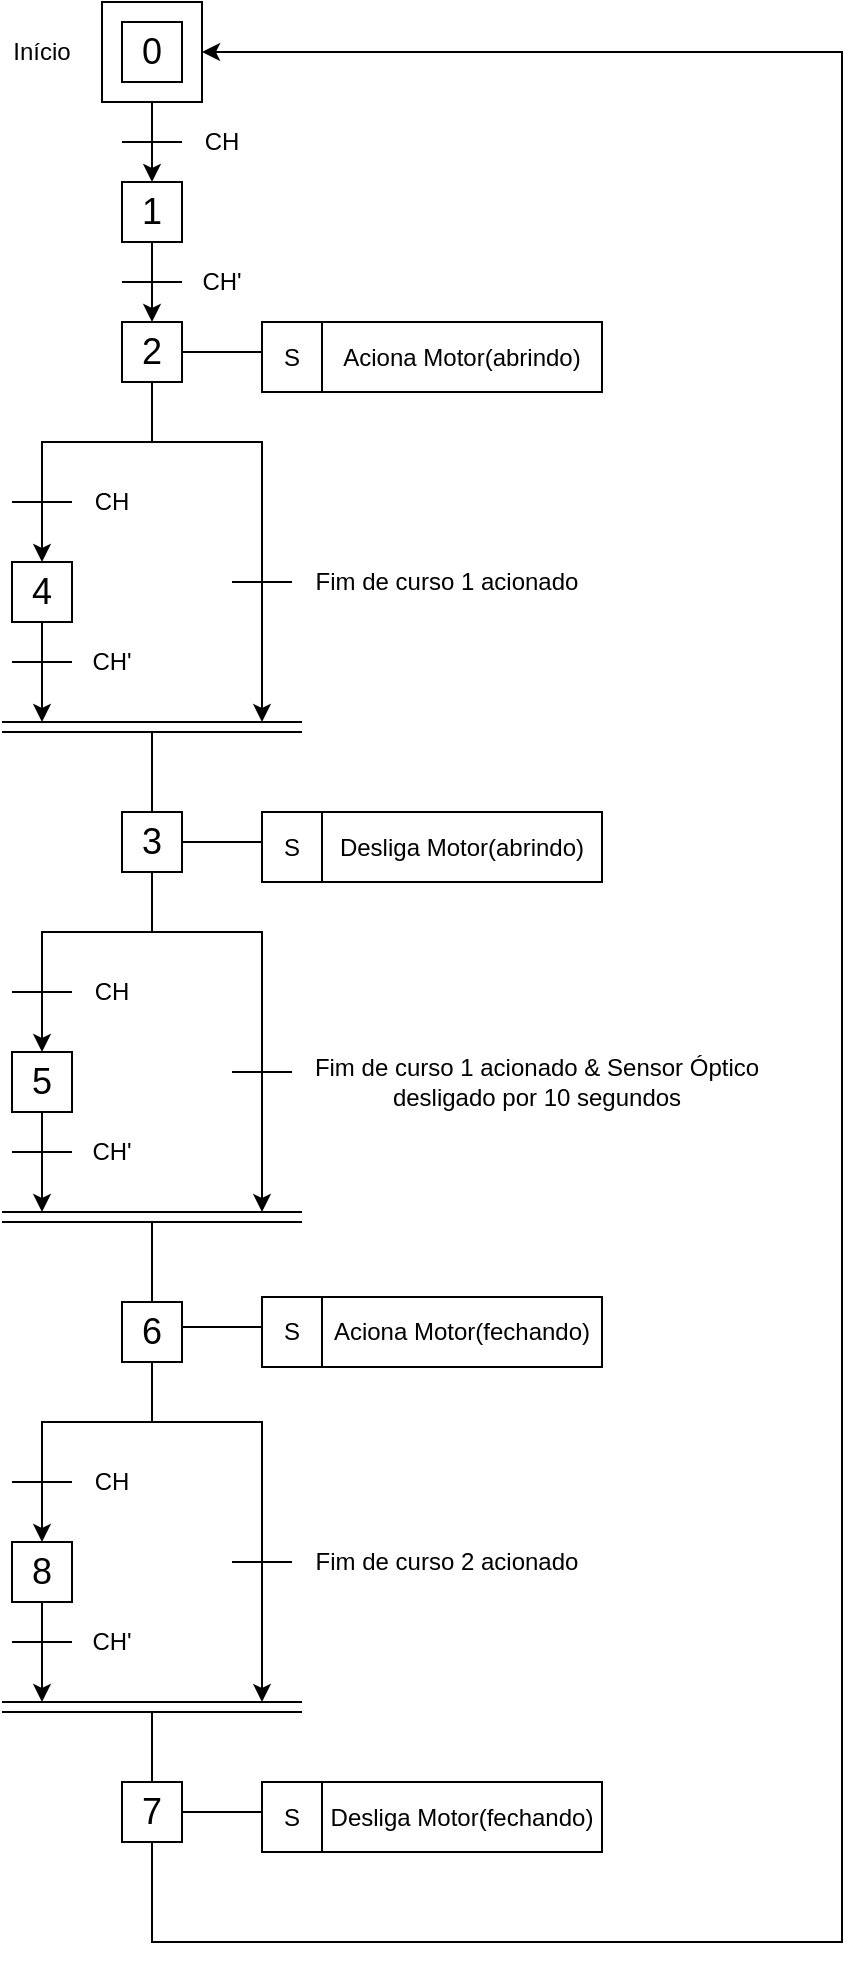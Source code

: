 <mxfile version="28.2.5">
  <diagram name="Página-1" id="xCX05FRLR23x_GqULnEx">
    <mxGraphModel dx="938" dy="614" grid="1" gridSize="10" guides="1" tooltips="1" connect="1" arrows="1" fold="1" page="1" pageScale="1" pageWidth="827" pageHeight="1169" math="0" shadow="0">
      <root>
        <mxCell id="0" />
        <mxCell id="1" parent="0" />
        <mxCell id="bbknKQI-rVNYDnJI7wuC-2" value="" style="whiteSpace=wrap;html=1;aspect=fixed;" parent="1" vertex="1">
          <mxGeometry x="70" y="30" width="50" height="50" as="geometry" />
        </mxCell>
        <mxCell id="bbknKQI-rVNYDnJI7wuC-1" value="&lt;font style=&quot;font-size: 18px;&quot;&gt;0&lt;/font&gt;" style="whiteSpace=wrap;html=1;aspect=fixed;" parent="1" vertex="1">
          <mxGeometry x="80" y="40" width="30" height="30" as="geometry" />
        </mxCell>
        <mxCell id="bbknKQI-rVNYDnJI7wuC-3" value="&lt;font style=&quot;font-size: 18px;&quot;&gt;1&lt;/font&gt;" style="whiteSpace=wrap;html=1;aspect=fixed;" parent="1" vertex="1">
          <mxGeometry x="80" y="120" width="30" height="30" as="geometry" />
        </mxCell>
        <mxCell id="bbknKQI-rVNYDnJI7wuC-4" value="&lt;font style=&quot;font-size: 18px;&quot;&gt;7&lt;/font&gt;" style="whiteSpace=wrap;html=1;aspect=fixed;" parent="1" vertex="1">
          <mxGeometry x="80" y="920" width="30" height="30" as="geometry" />
        </mxCell>
        <mxCell id="bbknKQI-rVNYDnJI7wuC-5" value="" style="endArrow=classic;html=1;rounded=0;exitX=0.5;exitY=1;exitDx=0;exitDy=0;entryX=0.5;entryY=0;entryDx=0;entryDy=0;" parent="1" source="bbknKQI-rVNYDnJI7wuC-2" target="bbknKQI-rVNYDnJI7wuC-3" edge="1">
          <mxGeometry width="50" height="50" relative="1" as="geometry">
            <mxPoint x="180" y="290" as="sourcePoint" />
            <mxPoint x="230" y="240" as="targetPoint" />
          </mxGeometry>
        </mxCell>
        <mxCell id="bbknKQI-rVNYDnJI7wuC-6" value="" style="endArrow=none;html=1;rounded=0;" parent="1" edge="1">
          <mxGeometry width="50" height="50" relative="1" as="geometry">
            <mxPoint x="80" y="100" as="sourcePoint" />
            <mxPoint x="110" y="100" as="targetPoint" />
          </mxGeometry>
        </mxCell>
        <mxCell id="bbknKQI-rVNYDnJI7wuC-7" value="CH" style="text;html=1;align=center;verticalAlign=middle;whiteSpace=wrap;rounded=0;" parent="1" vertex="1">
          <mxGeometry x="120" y="90" width="20" height="20" as="geometry" />
        </mxCell>
        <mxCell id="bbknKQI-rVNYDnJI7wuC-8" value="&lt;font style=&quot;font-size: 18px;&quot;&gt;2&lt;/font&gt;" style="whiteSpace=wrap;html=1;aspect=fixed;" parent="1" vertex="1">
          <mxGeometry x="80" y="190" width="30" height="30" as="geometry" />
        </mxCell>
        <mxCell id="bbknKQI-rVNYDnJI7wuC-9" value="" style="endArrow=classic;html=1;rounded=0;exitX=0.5;exitY=1;exitDx=0;exitDy=0;entryX=0.5;entryY=0;entryDx=0;entryDy=0;" parent="1" edge="1">
          <mxGeometry width="50" height="50" relative="1" as="geometry">
            <mxPoint x="95" y="150" as="sourcePoint" />
            <mxPoint x="95" y="190" as="targetPoint" />
          </mxGeometry>
        </mxCell>
        <mxCell id="bbknKQI-rVNYDnJI7wuC-10" value="" style="endArrow=none;html=1;rounded=0;" parent="1" edge="1">
          <mxGeometry width="50" height="50" relative="1" as="geometry">
            <mxPoint x="80" y="170" as="sourcePoint" />
            <mxPoint x="110" y="170" as="targetPoint" />
          </mxGeometry>
        </mxCell>
        <mxCell id="bbknKQI-rVNYDnJI7wuC-11" value="CH&#39;" style="text;html=1;align=center;verticalAlign=middle;whiteSpace=wrap;rounded=0;" parent="1" vertex="1">
          <mxGeometry x="120" y="160" width="20" height="20" as="geometry" />
        </mxCell>
        <mxCell id="bbknKQI-rVNYDnJI7wuC-12" value="" style="endArrow=none;html=1;rounded=0;exitX=1;exitY=0.5;exitDx=0;exitDy=0;" parent="1" source="bbknKQI-rVNYDnJI7wuC-8" edge="1">
          <mxGeometry width="50" height="50" relative="1" as="geometry">
            <mxPoint x="260" y="240" as="sourcePoint" />
            <mxPoint x="150" y="205" as="targetPoint" />
          </mxGeometry>
        </mxCell>
        <mxCell id="bbknKQI-rVNYDnJI7wuC-13" value="&lt;font style=&quot;font-size: 12px;&quot;&gt;Aciona Motor(abrindo)&lt;/font&gt;" style="rounded=0;whiteSpace=wrap;html=1;" parent="1" vertex="1">
          <mxGeometry x="180" y="190" width="140" height="35" as="geometry" />
        </mxCell>
        <mxCell id="bbknKQI-rVNYDnJI7wuC-15" value="S" style="rounded=0;whiteSpace=wrap;html=1;" parent="1" vertex="1">
          <mxGeometry x="150" y="190" width="30" height="35" as="geometry" />
        </mxCell>
        <mxCell id="bbknKQI-rVNYDnJI7wuC-16" value="&lt;div&gt;&lt;font style=&quot;font-size: 18px;&quot;&gt;4&lt;/font&gt;&lt;/div&gt;" style="whiteSpace=wrap;html=1;aspect=fixed;" parent="1" vertex="1">
          <mxGeometry x="25" y="310" width="30" height="30" as="geometry" />
        </mxCell>
        <mxCell id="bbknKQI-rVNYDnJI7wuC-17" value="&lt;font style=&quot;font-size: 18px;&quot;&gt;3&lt;/font&gt;" style="whiteSpace=wrap;html=1;aspect=fixed;" parent="1" vertex="1">
          <mxGeometry x="80" y="435" width="30" height="30" as="geometry" />
        </mxCell>
        <mxCell id="bbknKQI-rVNYDnJI7wuC-19" value="" style="endArrow=none;html=1;rounded=0;exitX=0.5;exitY=1;exitDx=0;exitDy=0;" parent="1" source="bbknKQI-rVNYDnJI7wuC-8" edge="1">
          <mxGeometry width="50" height="50" relative="1" as="geometry">
            <mxPoint x="260" y="270" as="sourcePoint" />
            <mxPoint x="95" y="250" as="targetPoint" />
          </mxGeometry>
        </mxCell>
        <mxCell id="bbknKQI-rVNYDnJI7wuC-21" value="" style="endArrow=classic;html=1;rounded=0;entryX=0.5;entryY=0;entryDx=0;entryDy=0;" parent="1" target="bbknKQI-rVNYDnJI7wuC-16" edge="1">
          <mxGeometry width="50" height="50" relative="1" as="geometry">
            <mxPoint x="100" y="250" as="sourcePoint" />
            <mxPoint x="310" y="210" as="targetPoint" />
            <Array as="points">
              <mxPoint x="40" y="250" />
            </Array>
          </mxGeometry>
        </mxCell>
        <mxCell id="bbknKQI-rVNYDnJI7wuC-23" value="" style="endArrow=none;html=1;rounded=0;" parent="1" edge="1">
          <mxGeometry width="50" height="50" relative="1" as="geometry">
            <mxPoint x="135" y="320" as="sourcePoint" />
            <mxPoint x="165" y="320" as="targetPoint" />
          </mxGeometry>
        </mxCell>
        <mxCell id="bbknKQI-rVNYDnJI7wuC-24" value="Fim de curso 1 acionado" style="text;html=1;align=center;verticalAlign=middle;whiteSpace=wrap;rounded=0;" parent="1" vertex="1">
          <mxGeometry x="175" y="310" width="135" height="20" as="geometry" />
        </mxCell>
        <mxCell id="bbknKQI-rVNYDnJI7wuC-25" value="" style="endArrow=none;html=1;rounded=0;" parent="1" edge="1">
          <mxGeometry width="50" height="50" relative="1" as="geometry">
            <mxPoint x="25" y="280" as="sourcePoint" />
            <mxPoint x="55" y="280" as="targetPoint" />
          </mxGeometry>
        </mxCell>
        <mxCell id="bbknKQI-rVNYDnJI7wuC-26" value="CH" style="text;html=1;align=center;verticalAlign=middle;whiteSpace=wrap;rounded=0;" parent="1" vertex="1">
          <mxGeometry x="65" y="270" width="20" height="20" as="geometry" />
        </mxCell>
        <mxCell id="bbknKQI-rVNYDnJI7wuC-28" value="" style="endArrow=classic;html=1;rounded=0;exitX=0.5;exitY=1;exitDx=0;exitDy=0;" parent="1" source="bbknKQI-rVNYDnJI7wuC-16" edge="1">
          <mxGeometry width="50" height="50" relative="1" as="geometry">
            <mxPoint x="260" y="440" as="sourcePoint" />
            <mxPoint x="40" y="390" as="targetPoint" />
          </mxGeometry>
        </mxCell>
        <mxCell id="bbknKQI-rVNYDnJI7wuC-30" value="" style="endArrow=none;html=1;rounded=0;" parent="1" edge="1">
          <mxGeometry width="50" height="50" relative="1" as="geometry">
            <mxPoint x="25" y="360" as="sourcePoint" />
            <mxPoint x="55" y="360" as="targetPoint" />
          </mxGeometry>
        </mxCell>
        <mxCell id="bbknKQI-rVNYDnJI7wuC-31" value="CH&#39;" style="text;html=1;align=center;verticalAlign=middle;whiteSpace=wrap;rounded=0;" parent="1" vertex="1">
          <mxGeometry x="65" y="350" width="20" height="20" as="geometry" />
        </mxCell>
        <mxCell id="bbknKQI-rVNYDnJI7wuC-34" value="" style="endArrow=none;html=1;rounded=0;" parent="1" edge="1">
          <mxGeometry width="50" height="50" relative="1" as="geometry">
            <mxPoint x="20" y="390" as="sourcePoint" />
            <mxPoint x="170" y="390" as="targetPoint" />
          </mxGeometry>
        </mxCell>
        <mxCell id="bbknKQI-rVNYDnJI7wuC-37" value="" style="endArrow=none;html=1;rounded=0;exitX=1;exitY=0.5;exitDx=0;exitDy=0;" parent="1" edge="1">
          <mxGeometry width="50" height="50" relative="1" as="geometry">
            <mxPoint x="110" y="450" as="sourcePoint" />
            <mxPoint x="150" y="450" as="targetPoint" />
          </mxGeometry>
        </mxCell>
        <mxCell id="bbknKQI-rVNYDnJI7wuC-38" value="Desliga Motor(abrindo)" style="rounded=0;whiteSpace=wrap;html=1;" parent="1" vertex="1">
          <mxGeometry x="180" y="435" width="140" height="35" as="geometry" />
        </mxCell>
        <mxCell id="bbknKQI-rVNYDnJI7wuC-39" value="S" style="rounded=0;whiteSpace=wrap;html=1;" parent="1" vertex="1">
          <mxGeometry x="150" y="435" width="30" height="35" as="geometry" />
        </mxCell>
        <mxCell id="bbknKQI-rVNYDnJI7wuC-40" value="" style="endArrow=none;html=1;rounded=0;" parent="1" edge="1">
          <mxGeometry width="50" height="50" relative="1" as="geometry">
            <mxPoint x="20" y="395" as="sourcePoint" />
            <mxPoint x="170" y="395" as="targetPoint" />
          </mxGeometry>
        </mxCell>
        <mxCell id="bbknKQI-rVNYDnJI7wuC-44" value="" style="endArrow=classic;html=1;rounded=0;" parent="1" edge="1">
          <mxGeometry width="50" height="50" relative="1" as="geometry">
            <mxPoint x="100" y="250" as="sourcePoint" />
            <mxPoint x="150" y="390" as="targetPoint" />
            <Array as="points">
              <mxPoint x="150" y="250" />
            </Array>
          </mxGeometry>
        </mxCell>
        <mxCell id="bbknKQI-rVNYDnJI7wuC-45" value="" style="endArrow=none;html=1;rounded=0;entryX=0.5;entryY=0;entryDx=0;entryDy=0;" parent="1" target="bbknKQI-rVNYDnJI7wuC-17" edge="1">
          <mxGeometry width="50" height="50" relative="1" as="geometry">
            <mxPoint x="95" y="395" as="sourcePoint" />
            <mxPoint x="170" y="405" as="targetPoint" />
          </mxGeometry>
        </mxCell>
        <mxCell id="bbknKQI-rVNYDnJI7wuC-46" value="&lt;font style=&quot;font-size: 18px;&quot;&gt;5&lt;/font&gt;" style="whiteSpace=wrap;html=1;aspect=fixed;" parent="1" vertex="1">
          <mxGeometry x="25" y="555" width="30" height="30" as="geometry" />
        </mxCell>
        <mxCell id="bbknKQI-rVNYDnJI7wuC-47" value="" style="endArrow=none;html=1;rounded=0;exitX=0.5;exitY=1;exitDx=0;exitDy=0;" parent="1" edge="1">
          <mxGeometry width="50" height="50" relative="1" as="geometry">
            <mxPoint x="95" y="465" as="sourcePoint" />
            <mxPoint x="95" y="495" as="targetPoint" />
          </mxGeometry>
        </mxCell>
        <mxCell id="bbknKQI-rVNYDnJI7wuC-48" value="" style="endArrow=classic;html=1;rounded=0;entryX=0.5;entryY=0;entryDx=0;entryDy=0;" parent="1" target="bbknKQI-rVNYDnJI7wuC-46" edge="1">
          <mxGeometry width="50" height="50" relative="1" as="geometry">
            <mxPoint x="100" y="495" as="sourcePoint" />
            <mxPoint x="310" y="455" as="targetPoint" />
            <Array as="points">
              <mxPoint x="40" y="495" />
            </Array>
          </mxGeometry>
        </mxCell>
        <mxCell id="bbknKQI-rVNYDnJI7wuC-49" value="" style="endArrow=none;html=1;rounded=0;" parent="1" edge="1">
          <mxGeometry width="50" height="50" relative="1" as="geometry">
            <mxPoint x="135" y="565" as="sourcePoint" />
            <mxPoint x="165" y="565" as="targetPoint" />
          </mxGeometry>
        </mxCell>
        <mxCell id="bbknKQI-rVNYDnJI7wuC-50" value="Fim de curso 1 acionado &amp;amp; Sensor Óptico desligado por 10 segundos" style="text;html=1;align=center;verticalAlign=middle;whiteSpace=wrap;rounded=0;" parent="1" vertex="1">
          <mxGeometry x="175" y="560" width="225" height="20" as="geometry" />
        </mxCell>
        <mxCell id="bbknKQI-rVNYDnJI7wuC-51" value="" style="endArrow=none;html=1;rounded=0;" parent="1" edge="1">
          <mxGeometry width="50" height="50" relative="1" as="geometry">
            <mxPoint x="25" y="525" as="sourcePoint" />
            <mxPoint x="55" y="525" as="targetPoint" />
          </mxGeometry>
        </mxCell>
        <mxCell id="bbknKQI-rVNYDnJI7wuC-52" value="CH" style="text;html=1;align=center;verticalAlign=middle;whiteSpace=wrap;rounded=0;" parent="1" vertex="1">
          <mxGeometry x="65" y="515" width="20" height="20" as="geometry" />
        </mxCell>
        <mxCell id="bbknKQI-rVNYDnJI7wuC-53" value="" style="endArrow=classic;html=1;rounded=0;exitX=0.5;exitY=1;exitDx=0;exitDy=0;" parent="1" source="bbknKQI-rVNYDnJI7wuC-46" edge="1">
          <mxGeometry width="50" height="50" relative="1" as="geometry">
            <mxPoint x="260" y="685" as="sourcePoint" />
            <mxPoint x="40" y="635" as="targetPoint" />
          </mxGeometry>
        </mxCell>
        <mxCell id="bbknKQI-rVNYDnJI7wuC-54" value="" style="endArrow=none;html=1;rounded=0;" parent="1" edge="1">
          <mxGeometry width="50" height="50" relative="1" as="geometry">
            <mxPoint x="25" y="605" as="sourcePoint" />
            <mxPoint x="55" y="605" as="targetPoint" />
          </mxGeometry>
        </mxCell>
        <mxCell id="bbknKQI-rVNYDnJI7wuC-55" value="CH&#39;" style="text;html=1;align=center;verticalAlign=middle;whiteSpace=wrap;rounded=0;" parent="1" vertex="1">
          <mxGeometry x="65" y="595" width="20" height="20" as="geometry" />
        </mxCell>
        <mxCell id="bbknKQI-rVNYDnJI7wuC-56" value="" style="endArrow=none;html=1;rounded=0;" parent="1" edge="1">
          <mxGeometry width="50" height="50" relative="1" as="geometry">
            <mxPoint x="20" y="635" as="sourcePoint" />
            <mxPoint x="170" y="635" as="targetPoint" />
          </mxGeometry>
        </mxCell>
        <mxCell id="bbknKQI-rVNYDnJI7wuC-57" value="" style="endArrow=none;html=1;rounded=0;" parent="1" edge="1">
          <mxGeometry width="50" height="50" relative="1" as="geometry">
            <mxPoint x="20" y="640" as="sourcePoint" />
            <mxPoint x="170" y="640" as="targetPoint" />
          </mxGeometry>
        </mxCell>
        <mxCell id="bbknKQI-rVNYDnJI7wuC-58" value="" style="endArrow=classic;html=1;rounded=0;" parent="1" edge="1">
          <mxGeometry width="50" height="50" relative="1" as="geometry">
            <mxPoint x="100" y="495" as="sourcePoint" />
            <mxPoint x="150" y="635" as="targetPoint" />
            <Array as="points">
              <mxPoint x="150" y="495" />
            </Array>
          </mxGeometry>
        </mxCell>
        <mxCell id="bbknKQI-rVNYDnJI7wuC-59" value="" style="endArrow=none;html=1;rounded=0;entryX=0.5;entryY=0;entryDx=0;entryDy=0;" parent="1" edge="1">
          <mxGeometry width="50" height="50" relative="1" as="geometry">
            <mxPoint x="95" y="640" as="sourcePoint" />
            <mxPoint x="95" y="680" as="targetPoint" />
          </mxGeometry>
        </mxCell>
        <mxCell id="bbknKQI-rVNYDnJI7wuC-60" value="&lt;font style=&quot;font-size: 18px;&quot;&gt;6&lt;/font&gt;" style="whiteSpace=wrap;html=1;aspect=fixed;" parent="1" vertex="1">
          <mxGeometry x="80" y="680" width="30" height="30" as="geometry" />
        </mxCell>
        <mxCell id="bbknKQI-rVNYDnJI7wuC-61" value="" style="endArrow=none;html=1;rounded=0;exitX=1;exitY=0.5;exitDx=0;exitDy=0;" parent="1" edge="1">
          <mxGeometry width="50" height="50" relative="1" as="geometry">
            <mxPoint x="110" y="692.5" as="sourcePoint" />
            <mxPoint x="150" y="692.5" as="targetPoint" />
          </mxGeometry>
        </mxCell>
        <mxCell id="bbknKQI-rVNYDnJI7wuC-62" value="Aciona Motor(fechando)" style="rounded=0;whiteSpace=wrap;html=1;" parent="1" vertex="1">
          <mxGeometry x="180" y="677.5" width="140" height="35" as="geometry" />
        </mxCell>
        <mxCell id="bbknKQI-rVNYDnJI7wuC-63" value="S" style="rounded=0;whiteSpace=wrap;html=1;" parent="1" vertex="1">
          <mxGeometry x="150" y="677.5" width="30" height="35" as="geometry" />
        </mxCell>
        <mxCell id="bbknKQI-rVNYDnJI7wuC-64" value="&lt;font style=&quot;font-size: 18px;&quot;&gt;8&lt;/font&gt;" style="whiteSpace=wrap;html=1;aspect=fixed;" parent="1" vertex="1">
          <mxGeometry x="25" y="800" width="30" height="30" as="geometry" />
        </mxCell>
        <mxCell id="bbknKQI-rVNYDnJI7wuC-65" value="" style="endArrow=none;html=1;rounded=0;exitX=0.5;exitY=1;exitDx=0;exitDy=0;" parent="1" edge="1">
          <mxGeometry width="50" height="50" relative="1" as="geometry">
            <mxPoint x="95" y="710" as="sourcePoint" />
            <mxPoint x="95" y="740" as="targetPoint" />
          </mxGeometry>
        </mxCell>
        <mxCell id="bbknKQI-rVNYDnJI7wuC-66" value="" style="endArrow=classic;html=1;rounded=0;entryX=0.5;entryY=0;entryDx=0;entryDy=0;" parent="1" target="bbknKQI-rVNYDnJI7wuC-64" edge="1">
          <mxGeometry width="50" height="50" relative="1" as="geometry">
            <mxPoint x="100" y="740" as="sourcePoint" />
            <mxPoint x="310" y="700" as="targetPoint" />
            <Array as="points">
              <mxPoint x="40" y="740" />
            </Array>
          </mxGeometry>
        </mxCell>
        <mxCell id="bbknKQI-rVNYDnJI7wuC-67" value="" style="endArrow=none;html=1;rounded=0;" parent="1" edge="1">
          <mxGeometry width="50" height="50" relative="1" as="geometry">
            <mxPoint x="135" y="810" as="sourcePoint" />
            <mxPoint x="165" y="810" as="targetPoint" />
          </mxGeometry>
        </mxCell>
        <mxCell id="bbknKQI-rVNYDnJI7wuC-68" value="Fim de curso 2 acionado" style="text;html=1;align=center;verticalAlign=middle;whiteSpace=wrap;rounded=0;" parent="1" vertex="1">
          <mxGeometry x="175" y="800" width="135" height="20" as="geometry" />
        </mxCell>
        <mxCell id="bbknKQI-rVNYDnJI7wuC-69" value="" style="endArrow=none;html=1;rounded=0;" parent="1" edge="1">
          <mxGeometry width="50" height="50" relative="1" as="geometry">
            <mxPoint x="25" y="770" as="sourcePoint" />
            <mxPoint x="55" y="770" as="targetPoint" />
          </mxGeometry>
        </mxCell>
        <mxCell id="bbknKQI-rVNYDnJI7wuC-70" value="CH" style="text;html=1;align=center;verticalAlign=middle;whiteSpace=wrap;rounded=0;" parent="1" vertex="1">
          <mxGeometry x="65" y="760" width="20" height="20" as="geometry" />
        </mxCell>
        <mxCell id="bbknKQI-rVNYDnJI7wuC-71" value="" style="endArrow=classic;html=1;rounded=0;exitX=0.5;exitY=1;exitDx=0;exitDy=0;" parent="1" source="bbknKQI-rVNYDnJI7wuC-64" edge="1">
          <mxGeometry width="50" height="50" relative="1" as="geometry">
            <mxPoint x="260" y="930" as="sourcePoint" />
            <mxPoint x="40" y="880" as="targetPoint" />
          </mxGeometry>
        </mxCell>
        <mxCell id="bbknKQI-rVNYDnJI7wuC-72" value="" style="endArrow=none;html=1;rounded=0;" parent="1" edge="1">
          <mxGeometry width="50" height="50" relative="1" as="geometry">
            <mxPoint x="25" y="850" as="sourcePoint" />
            <mxPoint x="55" y="850" as="targetPoint" />
          </mxGeometry>
        </mxCell>
        <mxCell id="bbknKQI-rVNYDnJI7wuC-73" value="CH&#39;" style="text;html=1;align=center;verticalAlign=middle;whiteSpace=wrap;rounded=0;" parent="1" vertex="1">
          <mxGeometry x="65" y="840" width="20" height="20" as="geometry" />
        </mxCell>
        <mxCell id="bbknKQI-rVNYDnJI7wuC-74" value="" style="endArrow=none;html=1;rounded=0;" parent="1" edge="1">
          <mxGeometry width="50" height="50" relative="1" as="geometry">
            <mxPoint x="20" y="880" as="sourcePoint" />
            <mxPoint x="170" y="880" as="targetPoint" />
          </mxGeometry>
        </mxCell>
        <mxCell id="bbknKQI-rVNYDnJI7wuC-75" value="" style="endArrow=none;html=1;rounded=0;" parent="1" edge="1">
          <mxGeometry width="50" height="50" relative="1" as="geometry">
            <mxPoint x="20" y="885" as="sourcePoint" />
            <mxPoint x="170" y="885" as="targetPoint" />
          </mxGeometry>
        </mxCell>
        <mxCell id="bbknKQI-rVNYDnJI7wuC-76" value="" style="endArrow=classic;html=1;rounded=0;" parent="1" edge="1">
          <mxGeometry width="50" height="50" relative="1" as="geometry">
            <mxPoint x="100" y="740" as="sourcePoint" />
            <mxPoint x="150" y="880" as="targetPoint" />
            <Array as="points">
              <mxPoint x="150" y="740" />
            </Array>
          </mxGeometry>
        </mxCell>
        <mxCell id="bbknKQI-rVNYDnJI7wuC-77" value="" style="endArrow=none;html=1;rounded=0;entryX=0.5;entryY=0;entryDx=0;entryDy=0;" parent="1" target="bbknKQI-rVNYDnJI7wuC-4" edge="1">
          <mxGeometry width="50" height="50" relative="1" as="geometry">
            <mxPoint x="95" y="885" as="sourcePoint" />
            <mxPoint x="95" y="925" as="targetPoint" />
          </mxGeometry>
        </mxCell>
        <mxCell id="bbknKQI-rVNYDnJI7wuC-78" value="" style="endArrow=none;html=1;rounded=0;exitX=1;exitY=0.5;exitDx=0;exitDy=0;" parent="1" edge="1">
          <mxGeometry width="50" height="50" relative="1" as="geometry">
            <mxPoint x="110" y="935" as="sourcePoint" />
            <mxPoint x="150" y="935" as="targetPoint" />
          </mxGeometry>
        </mxCell>
        <mxCell id="bbknKQI-rVNYDnJI7wuC-79" value="Desliga Motor(fechando)" style="rounded=0;whiteSpace=wrap;html=1;" parent="1" vertex="1">
          <mxGeometry x="180" y="920" width="140" height="35" as="geometry" />
        </mxCell>
        <mxCell id="bbknKQI-rVNYDnJI7wuC-80" value="S" style="rounded=0;whiteSpace=wrap;html=1;" parent="1" vertex="1">
          <mxGeometry x="150" y="920" width="30" height="35" as="geometry" />
        </mxCell>
        <mxCell id="bbknKQI-rVNYDnJI7wuC-81" value="" style="endArrow=classic;html=1;rounded=0;exitX=0.5;exitY=1;exitDx=0;exitDy=0;entryX=1;entryY=0.5;entryDx=0;entryDy=0;" parent="1" source="bbknKQI-rVNYDnJI7wuC-4" target="bbknKQI-rVNYDnJI7wuC-2" edge="1">
          <mxGeometry width="50" height="50" relative="1" as="geometry">
            <mxPoint x="230" y="860" as="sourcePoint" />
            <mxPoint x="470" y="60" as="targetPoint" />
            <Array as="points">
              <mxPoint x="95" y="1000" />
              <mxPoint x="440" y="1000" />
              <mxPoint x="440" y="55" />
            </Array>
          </mxGeometry>
        </mxCell>
        <mxCell id="bbknKQI-rVNYDnJI7wuC-82" value="Início" style="text;html=1;align=center;verticalAlign=middle;whiteSpace=wrap;rounded=0;" parent="1" vertex="1">
          <mxGeometry x="20" y="45" width="40" height="20" as="geometry" />
        </mxCell>
      </root>
    </mxGraphModel>
  </diagram>
</mxfile>
